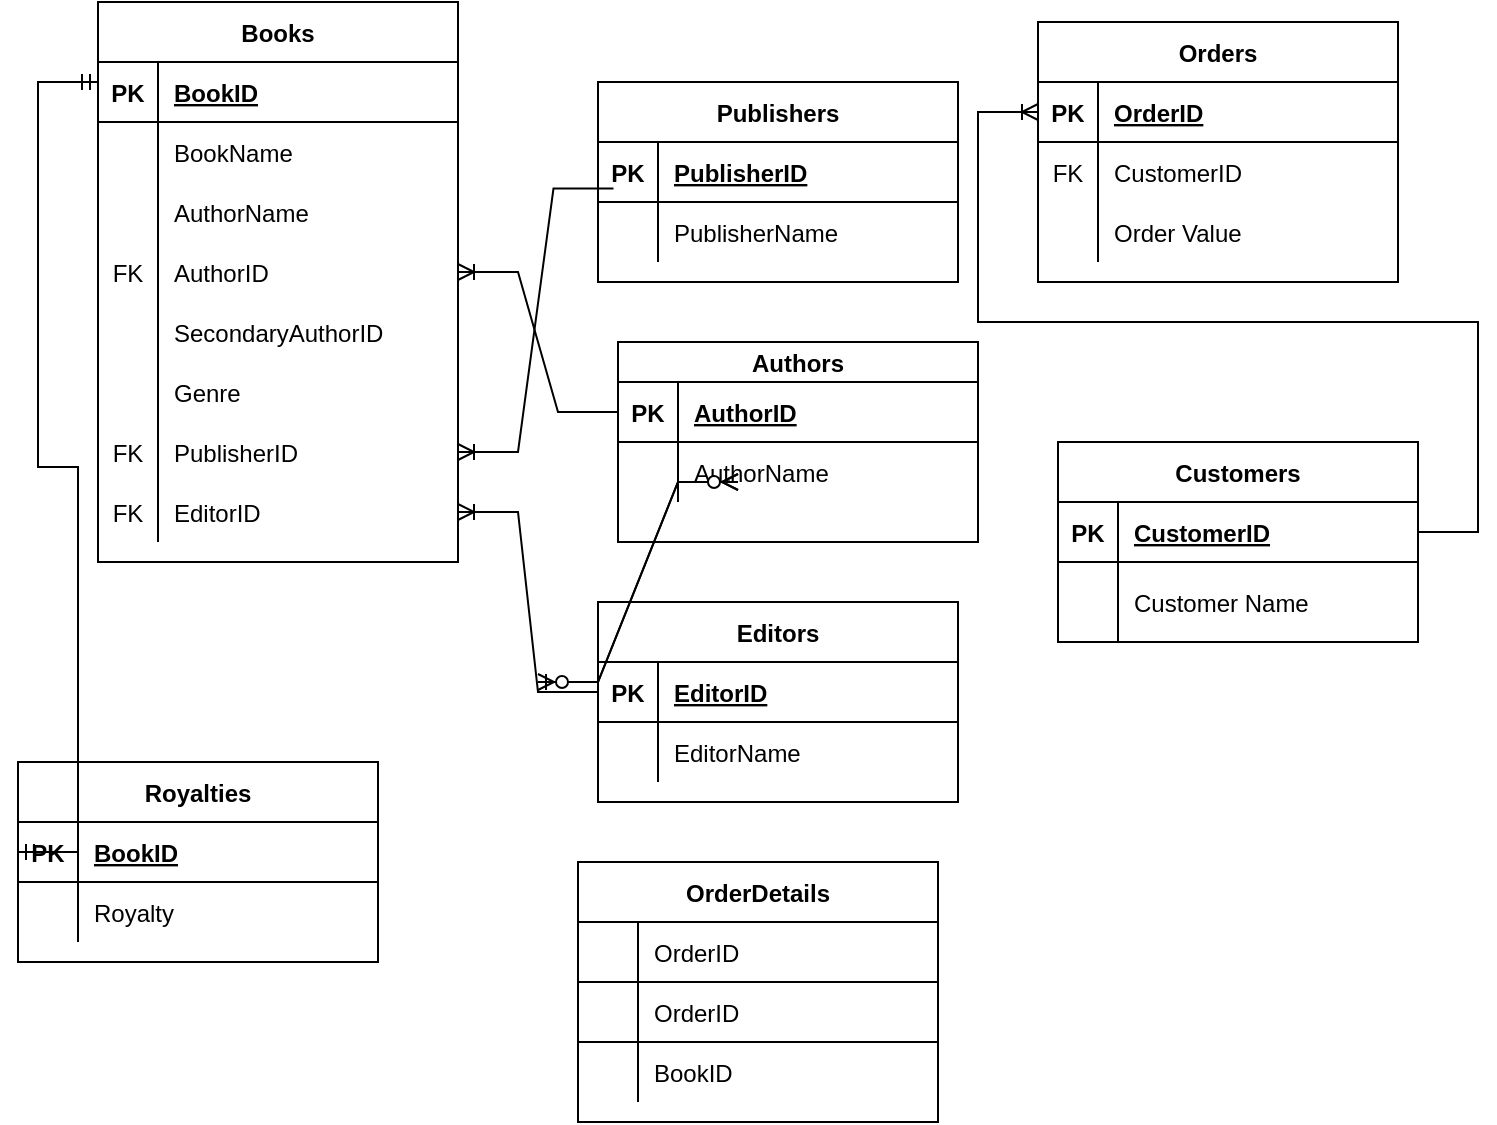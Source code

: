 <mxfile version="16.5.1" type="device"><diagram id="B598X_e7lcySh5TFfELM" name="Page-1"><mxGraphModel dx="1002" dy="1048" grid="1" gridSize="10" guides="1" tooltips="1" connect="1" arrows="1" fold="1" page="1" pageScale="1" pageWidth="850" pageHeight="1100" math="0" shadow="0"><root><mxCell id="0"/><mxCell id="1" parent="0"/><mxCell id="kP_xB5nx-DPnGKjAfop4-41" value="Books" style="shape=table;startSize=30;container=1;collapsible=1;childLayout=tableLayout;fixedRows=1;rowLines=0;fontStyle=1;align=center;resizeLast=1;" vertex="1" parent="1"><mxGeometry x="70" y="70" width="180" height="280" as="geometry"/></mxCell><mxCell id="kP_xB5nx-DPnGKjAfop4-42" value="" style="shape=tableRow;horizontal=0;startSize=0;swimlaneHead=0;swimlaneBody=0;fillColor=none;collapsible=0;dropTarget=0;points=[[0,0.5],[1,0.5]];portConstraint=eastwest;top=0;left=0;right=0;bottom=1;" vertex="1" parent="kP_xB5nx-DPnGKjAfop4-41"><mxGeometry y="30" width="180" height="30" as="geometry"/></mxCell><mxCell id="kP_xB5nx-DPnGKjAfop4-43" value="PK" style="shape=partialRectangle;connectable=0;fillColor=none;top=0;left=0;bottom=0;right=0;fontStyle=1;overflow=hidden;" vertex="1" parent="kP_xB5nx-DPnGKjAfop4-42"><mxGeometry width="30" height="30" as="geometry"><mxRectangle width="30" height="30" as="alternateBounds"/></mxGeometry></mxCell><mxCell id="kP_xB5nx-DPnGKjAfop4-44" value="BookID" style="shape=partialRectangle;connectable=0;fillColor=none;top=0;left=0;bottom=0;right=0;align=left;spacingLeft=6;fontStyle=5;overflow=hidden;" vertex="1" parent="kP_xB5nx-DPnGKjAfop4-42"><mxGeometry x="30" width="150" height="30" as="geometry"><mxRectangle width="150" height="30" as="alternateBounds"/></mxGeometry></mxCell><mxCell id="kP_xB5nx-DPnGKjAfop4-45" value="" style="shape=tableRow;horizontal=0;startSize=0;swimlaneHead=0;swimlaneBody=0;fillColor=none;collapsible=0;dropTarget=0;points=[[0,0.5],[1,0.5]];portConstraint=eastwest;top=0;left=0;right=0;bottom=0;" vertex="1" parent="kP_xB5nx-DPnGKjAfop4-41"><mxGeometry y="60" width="180" height="30" as="geometry"/></mxCell><mxCell id="kP_xB5nx-DPnGKjAfop4-46" value="" style="shape=partialRectangle;connectable=0;fillColor=none;top=0;left=0;bottom=0;right=0;editable=1;overflow=hidden;" vertex="1" parent="kP_xB5nx-DPnGKjAfop4-45"><mxGeometry width="30" height="30" as="geometry"><mxRectangle width="30" height="30" as="alternateBounds"/></mxGeometry></mxCell><mxCell id="kP_xB5nx-DPnGKjAfop4-47" value="BookName" style="shape=partialRectangle;connectable=0;fillColor=none;top=0;left=0;bottom=0;right=0;align=left;spacingLeft=6;overflow=hidden;" vertex="1" parent="kP_xB5nx-DPnGKjAfop4-45"><mxGeometry x="30" width="150" height="30" as="geometry"><mxRectangle width="150" height="30" as="alternateBounds"/></mxGeometry></mxCell><mxCell id="kP_xB5nx-DPnGKjAfop4-48" value="" style="shape=tableRow;horizontal=0;startSize=0;swimlaneHead=0;swimlaneBody=0;fillColor=none;collapsible=0;dropTarget=0;points=[[0,0.5],[1,0.5]];portConstraint=eastwest;top=0;left=0;right=0;bottom=0;" vertex="1" parent="kP_xB5nx-DPnGKjAfop4-41"><mxGeometry y="90" width="180" height="30" as="geometry"/></mxCell><mxCell id="kP_xB5nx-DPnGKjAfop4-49" value="" style="shape=partialRectangle;connectable=0;fillColor=none;top=0;left=0;bottom=0;right=0;editable=1;overflow=hidden;" vertex="1" parent="kP_xB5nx-DPnGKjAfop4-48"><mxGeometry width="30" height="30" as="geometry"><mxRectangle width="30" height="30" as="alternateBounds"/></mxGeometry></mxCell><mxCell id="kP_xB5nx-DPnGKjAfop4-50" value="AuthorName" style="shape=partialRectangle;connectable=0;fillColor=none;top=0;left=0;bottom=0;right=0;align=left;spacingLeft=6;overflow=hidden;" vertex="1" parent="kP_xB5nx-DPnGKjAfop4-48"><mxGeometry x="30" width="150" height="30" as="geometry"><mxRectangle width="150" height="30" as="alternateBounds"/></mxGeometry></mxCell><mxCell id="kP_xB5nx-DPnGKjAfop4-51" value="" style="shape=tableRow;horizontal=0;startSize=0;swimlaneHead=0;swimlaneBody=0;fillColor=none;collapsible=0;dropTarget=0;points=[[0,0.5],[1,0.5]];portConstraint=eastwest;top=0;left=0;right=0;bottom=0;" vertex="1" parent="kP_xB5nx-DPnGKjAfop4-41"><mxGeometry y="120" width="180" height="30" as="geometry"/></mxCell><mxCell id="kP_xB5nx-DPnGKjAfop4-52" value="FK" style="shape=partialRectangle;connectable=0;fillColor=none;top=0;left=0;bottom=0;right=0;editable=1;overflow=hidden;" vertex="1" parent="kP_xB5nx-DPnGKjAfop4-51"><mxGeometry width="30" height="30" as="geometry"><mxRectangle width="30" height="30" as="alternateBounds"/></mxGeometry></mxCell><mxCell id="kP_xB5nx-DPnGKjAfop4-53" value="AuthorID" style="shape=partialRectangle;connectable=0;fillColor=none;top=0;left=0;bottom=0;right=0;align=left;spacingLeft=6;overflow=hidden;" vertex="1" parent="kP_xB5nx-DPnGKjAfop4-51"><mxGeometry x="30" width="150" height="30" as="geometry"><mxRectangle width="150" height="30" as="alternateBounds"/></mxGeometry></mxCell><mxCell id="kP_xB5nx-DPnGKjAfop4-54" style="shape=tableRow;horizontal=0;startSize=0;swimlaneHead=0;swimlaneBody=0;fillColor=none;collapsible=0;dropTarget=0;points=[[0,0.5],[1,0.5]];portConstraint=eastwest;top=0;left=0;right=0;bottom=0;" vertex="1" parent="kP_xB5nx-DPnGKjAfop4-41"><mxGeometry y="150" width="180" height="30" as="geometry"/></mxCell><mxCell id="kP_xB5nx-DPnGKjAfop4-55" style="shape=partialRectangle;connectable=0;fillColor=none;top=0;left=0;bottom=0;right=0;editable=1;overflow=hidden;" vertex="1" parent="kP_xB5nx-DPnGKjAfop4-54"><mxGeometry width="30" height="30" as="geometry"><mxRectangle width="30" height="30" as="alternateBounds"/></mxGeometry></mxCell><mxCell id="kP_xB5nx-DPnGKjAfop4-56" value="SecondaryAuthorID" style="shape=partialRectangle;connectable=0;fillColor=none;top=0;left=0;bottom=0;right=0;align=left;spacingLeft=6;overflow=hidden;" vertex="1" parent="kP_xB5nx-DPnGKjAfop4-54"><mxGeometry x="30" width="150" height="30" as="geometry"><mxRectangle width="150" height="30" as="alternateBounds"/></mxGeometry></mxCell><mxCell id="kP_xB5nx-DPnGKjAfop4-57" style="shape=tableRow;horizontal=0;startSize=0;swimlaneHead=0;swimlaneBody=0;fillColor=none;collapsible=0;dropTarget=0;points=[[0,0.5],[1,0.5]];portConstraint=eastwest;top=0;left=0;right=0;bottom=0;" vertex="1" parent="kP_xB5nx-DPnGKjAfop4-41"><mxGeometry y="180" width="180" height="30" as="geometry"/></mxCell><mxCell id="kP_xB5nx-DPnGKjAfop4-58" style="shape=partialRectangle;connectable=0;fillColor=none;top=0;left=0;bottom=0;right=0;editable=1;overflow=hidden;" vertex="1" parent="kP_xB5nx-DPnGKjAfop4-57"><mxGeometry width="30" height="30" as="geometry"><mxRectangle width="30" height="30" as="alternateBounds"/></mxGeometry></mxCell><mxCell id="kP_xB5nx-DPnGKjAfop4-59" value="Genre" style="shape=partialRectangle;connectable=0;fillColor=none;top=0;left=0;bottom=0;right=0;align=left;spacingLeft=6;overflow=hidden;" vertex="1" parent="kP_xB5nx-DPnGKjAfop4-57"><mxGeometry x="30" width="150" height="30" as="geometry"><mxRectangle width="150" height="30" as="alternateBounds"/></mxGeometry></mxCell><mxCell id="kP_xB5nx-DPnGKjAfop4-60" style="shape=tableRow;horizontal=0;startSize=0;swimlaneHead=0;swimlaneBody=0;fillColor=none;collapsible=0;dropTarget=0;points=[[0,0.5],[1,0.5]];portConstraint=eastwest;top=0;left=0;right=0;bottom=0;" vertex="1" parent="kP_xB5nx-DPnGKjAfop4-41"><mxGeometry y="210" width="180" height="30" as="geometry"/></mxCell><mxCell id="kP_xB5nx-DPnGKjAfop4-61" value="FK" style="shape=partialRectangle;connectable=0;fillColor=none;top=0;left=0;bottom=0;right=0;editable=1;overflow=hidden;" vertex="1" parent="kP_xB5nx-DPnGKjAfop4-60"><mxGeometry width="30" height="30" as="geometry"><mxRectangle width="30" height="30" as="alternateBounds"/></mxGeometry></mxCell><mxCell id="kP_xB5nx-DPnGKjAfop4-62" value="PublisherID" style="shape=partialRectangle;connectable=0;fillColor=none;top=0;left=0;bottom=0;right=0;align=left;spacingLeft=6;overflow=hidden;" vertex="1" parent="kP_xB5nx-DPnGKjAfop4-60"><mxGeometry x="30" width="150" height="30" as="geometry"><mxRectangle width="150" height="30" as="alternateBounds"/></mxGeometry></mxCell><mxCell id="kP_xB5nx-DPnGKjAfop4-63" style="shape=tableRow;horizontal=0;startSize=0;swimlaneHead=0;swimlaneBody=0;fillColor=none;collapsible=0;dropTarget=0;points=[[0,0.5],[1,0.5]];portConstraint=eastwest;top=0;left=0;right=0;bottom=0;" vertex="1" parent="kP_xB5nx-DPnGKjAfop4-41"><mxGeometry y="240" width="180" height="30" as="geometry"/></mxCell><mxCell id="kP_xB5nx-DPnGKjAfop4-64" value="FK" style="shape=partialRectangle;connectable=0;fillColor=none;top=0;left=0;bottom=0;right=0;editable=1;overflow=hidden;" vertex="1" parent="kP_xB5nx-DPnGKjAfop4-63"><mxGeometry width="30" height="30" as="geometry"><mxRectangle width="30" height="30" as="alternateBounds"/></mxGeometry></mxCell><mxCell id="kP_xB5nx-DPnGKjAfop4-65" value="EditorID" style="shape=partialRectangle;connectable=0;fillColor=none;top=0;left=0;bottom=0;right=0;align=left;spacingLeft=6;overflow=hidden;" vertex="1" parent="kP_xB5nx-DPnGKjAfop4-63"><mxGeometry x="30" width="150" height="30" as="geometry"><mxRectangle width="150" height="30" as="alternateBounds"/></mxGeometry></mxCell><mxCell id="kP_xB5nx-DPnGKjAfop4-66" value="Authors" style="shape=table;startSize=20;container=1;collapsible=1;childLayout=tableLayout;fixedRows=1;rowLines=0;fontStyle=1;align=center;resizeLast=1;" vertex="1" parent="1"><mxGeometry x="330" y="240" width="180" height="100" as="geometry"/></mxCell><mxCell id="kP_xB5nx-DPnGKjAfop4-67" value="" style="shape=tableRow;horizontal=0;startSize=0;swimlaneHead=0;swimlaneBody=0;fillColor=none;collapsible=0;dropTarget=0;points=[[0,0.5],[1,0.5]];portConstraint=eastwest;top=0;left=0;right=0;bottom=1;" vertex="1" parent="kP_xB5nx-DPnGKjAfop4-66"><mxGeometry y="20" width="180" height="30" as="geometry"/></mxCell><mxCell id="kP_xB5nx-DPnGKjAfop4-68" value="PK" style="shape=partialRectangle;connectable=0;fillColor=none;top=0;left=0;bottom=0;right=0;fontStyle=1;overflow=hidden;" vertex="1" parent="kP_xB5nx-DPnGKjAfop4-67"><mxGeometry width="30" height="30" as="geometry"><mxRectangle width="30" height="30" as="alternateBounds"/></mxGeometry></mxCell><mxCell id="kP_xB5nx-DPnGKjAfop4-69" value="AuthorID" style="shape=partialRectangle;connectable=0;fillColor=none;top=0;left=0;bottom=0;right=0;align=left;spacingLeft=6;fontStyle=5;overflow=hidden;" vertex="1" parent="kP_xB5nx-DPnGKjAfop4-67"><mxGeometry x="30" width="150" height="30" as="geometry"><mxRectangle width="150" height="30" as="alternateBounds"/></mxGeometry></mxCell><mxCell id="kP_xB5nx-DPnGKjAfop4-70" value="" style="shape=tableRow;horizontal=0;startSize=0;swimlaneHead=0;swimlaneBody=0;fillColor=none;collapsible=0;dropTarget=0;points=[[0,0.5],[1,0.5]];portConstraint=eastwest;top=0;left=0;right=0;bottom=0;" vertex="1" parent="kP_xB5nx-DPnGKjAfop4-66"><mxGeometry y="50" width="180" height="30" as="geometry"/></mxCell><mxCell id="kP_xB5nx-DPnGKjAfop4-71" value="" style="shape=partialRectangle;connectable=0;fillColor=none;top=0;left=0;bottom=0;right=0;editable=1;overflow=hidden;" vertex="1" parent="kP_xB5nx-DPnGKjAfop4-70"><mxGeometry width="30" height="30" as="geometry"><mxRectangle width="30" height="30" as="alternateBounds"/></mxGeometry></mxCell><mxCell id="kP_xB5nx-DPnGKjAfop4-72" value="AuthorName" style="shape=partialRectangle;connectable=0;fillColor=none;top=0;left=0;bottom=0;right=0;align=left;spacingLeft=6;overflow=hidden;" vertex="1" parent="kP_xB5nx-DPnGKjAfop4-70"><mxGeometry x="30" width="150" height="30" as="geometry"><mxRectangle width="150" height="30" as="alternateBounds"/></mxGeometry></mxCell><mxCell id="kP_xB5nx-DPnGKjAfop4-79" value="Customers" style="shape=table;startSize=30;container=1;collapsible=1;childLayout=tableLayout;fixedRows=1;rowLines=0;fontStyle=1;align=center;resizeLast=1;" vertex="1" parent="1"><mxGeometry x="550" y="290" width="180" height="100" as="geometry"/></mxCell><mxCell id="kP_xB5nx-DPnGKjAfop4-80" value="" style="shape=tableRow;horizontal=0;startSize=0;swimlaneHead=0;swimlaneBody=0;fillColor=none;collapsible=0;dropTarget=0;points=[[0,0.5],[1,0.5]];portConstraint=eastwest;top=0;left=0;right=0;bottom=1;" vertex="1" parent="kP_xB5nx-DPnGKjAfop4-79"><mxGeometry y="30" width="180" height="30" as="geometry"/></mxCell><mxCell id="kP_xB5nx-DPnGKjAfop4-81" value="PK" style="shape=partialRectangle;connectable=0;fillColor=none;top=0;left=0;bottom=0;right=0;fontStyle=1;overflow=hidden;" vertex="1" parent="kP_xB5nx-DPnGKjAfop4-80"><mxGeometry width="30" height="30" as="geometry"><mxRectangle width="30" height="30" as="alternateBounds"/></mxGeometry></mxCell><mxCell id="kP_xB5nx-DPnGKjAfop4-82" value="CustomerID" style="shape=partialRectangle;connectable=0;fillColor=none;top=0;left=0;bottom=0;right=0;align=left;spacingLeft=6;fontStyle=5;overflow=hidden;" vertex="1" parent="kP_xB5nx-DPnGKjAfop4-80"><mxGeometry x="30" width="150" height="30" as="geometry"><mxRectangle width="150" height="30" as="alternateBounds"/></mxGeometry></mxCell><mxCell id="kP_xB5nx-DPnGKjAfop4-83" value="" style="shape=tableRow;horizontal=0;startSize=0;swimlaneHead=0;swimlaneBody=0;fillColor=none;collapsible=0;dropTarget=0;points=[[0,0.5],[1,0.5]];portConstraint=eastwest;top=0;left=0;right=0;bottom=0;" vertex="1" parent="kP_xB5nx-DPnGKjAfop4-79"><mxGeometry y="60" width="180" height="40" as="geometry"/></mxCell><mxCell id="kP_xB5nx-DPnGKjAfop4-84" value="" style="shape=partialRectangle;connectable=0;fillColor=none;top=0;left=0;bottom=0;right=0;editable=1;overflow=hidden;fontStyle=1" vertex="1" parent="kP_xB5nx-DPnGKjAfop4-83"><mxGeometry width="30" height="40" as="geometry"><mxRectangle width="30" height="40" as="alternateBounds"/></mxGeometry></mxCell><mxCell id="kP_xB5nx-DPnGKjAfop4-85" value="Customer Name" style="shape=partialRectangle;connectable=0;fillColor=none;top=0;left=0;bottom=0;right=0;align=left;spacingLeft=6;overflow=hidden;fontStyle=0" vertex="1" parent="kP_xB5nx-DPnGKjAfop4-83"><mxGeometry x="30" width="150" height="40" as="geometry"><mxRectangle width="150" height="40" as="alternateBounds"/></mxGeometry></mxCell><mxCell id="kP_xB5nx-DPnGKjAfop4-92" value="Orders" style="shape=table;startSize=30;container=1;collapsible=1;childLayout=tableLayout;fixedRows=1;rowLines=0;fontStyle=1;align=center;resizeLast=1;" vertex="1" parent="1"><mxGeometry x="540" y="80" width="180" height="130" as="geometry"/></mxCell><mxCell id="kP_xB5nx-DPnGKjAfop4-93" value="" style="shape=tableRow;horizontal=0;startSize=0;swimlaneHead=0;swimlaneBody=0;fillColor=none;collapsible=0;dropTarget=0;points=[[0,0.5],[1,0.5]];portConstraint=eastwest;top=0;left=0;right=0;bottom=1;" vertex="1" parent="kP_xB5nx-DPnGKjAfop4-92"><mxGeometry y="30" width="180" height="30" as="geometry"/></mxCell><mxCell id="kP_xB5nx-DPnGKjAfop4-94" value="PK" style="shape=partialRectangle;connectable=0;fillColor=none;top=0;left=0;bottom=0;right=0;fontStyle=1;overflow=hidden;" vertex="1" parent="kP_xB5nx-DPnGKjAfop4-93"><mxGeometry width="30" height="30" as="geometry"><mxRectangle width="30" height="30" as="alternateBounds"/></mxGeometry></mxCell><mxCell id="kP_xB5nx-DPnGKjAfop4-95" value="OrderID" style="shape=partialRectangle;connectable=0;fillColor=none;top=0;left=0;bottom=0;right=0;align=left;spacingLeft=6;fontStyle=5;overflow=hidden;" vertex="1" parent="kP_xB5nx-DPnGKjAfop4-93"><mxGeometry x="30" width="150" height="30" as="geometry"><mxRectangle width="150" height="30" as="alternateBounds"/></mxGeometry></mxCell><mxCell id="kP_xB5nx-DPnGKjAfop4-96" value="" style="shape=tableRow;horizontal=0;startSize=0;swimlaneHead=0;swimlaneBody=0;fillColor=none;collapsible=0;dropTarget=0;points=[[0,0.5],[1,0.5]];portConstraint=eastwest;top=0;left=0;right=0;bottom=0;" vertex="1" parent="kP_xB5nx-DPnGKjAfop4-92"><mxGeometry y="60" width="180" height="30" as="geometry"/></mxCell><mxCell id="kP_xB5nx-DPnGKjAfop4-97" value="FK" style="shape=partialRectangle;connectable=0;fillColor=none;top=0;left=0;bottom=0;right=0;editable=1;overflow=hidden;" vertex="1" parent="kP_xB5nx-DPnGKjAfop4-96"><mxGeometry width="30" height="30" as="geometry"><mxRectangle width="30" height="30" as="alternateBounds"/></mxGeometry></mxCell><mxCell id="kP_xB5nx-DPnGKjAfop4-98" value="CustomerID" style="shape=partialRectangle;connectable=0;fillColor=none;top=0;left=0;bottom=0;right=0;align=left;spacingLeft=6;overflow=hidden;" vertex="1" parent="kP_xB5nx-DPnGKjAfop4-96"><mxGeometry x="30" width="150" height="30" as="geometry"><mxRectangle width="150" height="30" as="alternateBounds"/></mxGeometry></mxCell><mxCell id="kP_xB5nx-DPnGKjAfop4-99" value="" style="shape=tableRow;horizontal=0;startSize=0;swimlaneHead=0;swimlaneBody=0;fillColor=none;collapsible=0;dropTarget=0;points=[[0,0.5],[1,0.5]];portConstraint=eastwest;top=0;left=0;right=0;bottom=0;" vertex="1" parent="kP_xB5nx-DPnGKjAfop4-92"><mxGeometry y="90" width="180" height="30" as="geometry"/></mxCell><mxCell id="kP_xB5nx-DPnGKjAfop4-100" value="" style="shape=partialRectangle;connectable=0;fillColor=none;top=0;left=0;bottom=0;right=0;editable=1;overflow=hidden;" vertex="1" parent="kP_xB5nx-DPnGKjAfop4-99"><mxGeometry width="30" height="30" as="geometry"><mxRectangle width="30" height="30" as="alternateBounds"/></mxGeometry></mxCell><mxCell id="kP_xB5nx-DPnGKjAfop4-101" value="" style="shape=partialRectangle;connectable=0;fillColor=none;top=0;left=0;bottom=0;right=0;align=left;spacingLeft=6;overflow=hidden;" vertex="1" parent="kP_xB5nx-DPnGKjAfop4-99"><mxGeometry x="30" width="150" height="30" as="geometry"><mxRectangle width="150" height="30" as="alternateBounds"/></mxGeometry></mxCell><mxCell id="kP_xB5nx-DPnGKjAfop4-105" value="Editors" style="shape=table;startSize=30;container=1;collapsible=1;childLayout=tableLayout;fixedRows=1;rowLines=0;fontStyle=1;align=center;resizeLast=1;" vertex="1" parent="1"><mxGeometry x="320" y="370" width="180" height="100" as="geometry"/></mxCell><mxCell id="kP_xB5nx-DPnGKjAfop4-106" value="" style="shape=tableRow;horizontal=0;startSize=0;swimlaneHead=0;swimlaneBody=0;fillColor=none;collapsible=0;dropTarget=0;points=[[0,0.5],[1,0.5]];portConstraint=eastwest;top=0;left=0;right=0;bottom=1;" vertex="1" parent="kP_xB5nx-DPnGKjAfop4-105"><mxGeometry y="30" width="180" height="30" as="geometry"/></mxCell><mxCell id="kP_xB5nx-DPnGKjAfop4-107" value="PK" style="shape=partialRectangle;connectable=0;fillColor=none;top=0;left=0;bottom=0;right=0;fontStyle=1;overflow=hidden;" vertex="1" parent="kP_xB5nx-DPnGKjAfop4-106"><mxGeometry width="30" height="30" as="geometry"><mxRectangle width="30" height="30" as="alternateBounds"/></mxGeometry></mxCell><mxCell id="kP_xB5nx-DPnGKjAfop4-108" value="EditorID" style="shape=partialRectangle;connectable=0;fillColor=none;top=0;left=0;bottom=0;right=0;align=left;spacingLeft=6;fontStyle=5;overflow=hidden;" vertex="1" parent="kP_xB5nx-DPnGKjAfop4-106"><mxGeometry x="30" width="150" height="30" as="geometry"><mxRectangle width="150" height="30" as="alternateBounds"/></mxGeometry></mxCell><mxCell id="kP_xB5nx-DPnGKjAfop4-109" value="" style="shape=tableRow;horizontal=0;startSize=0;swimlaneHead=0;swimlaneBody=0;fillColor=none;collapsible=0;dropTarget=0;points=[[0,0.5],[1,0.5]];portConstraint=eastwest;top=0;left=0;right=0;bottom=0;" vertex="1" parent="kP_xB5nx-DPnGKjAfop4-105"><mxGeometry y="60" width="180" height="30" as="geometry"/></mxCell><mxCell id="kP_xB5nx-DPnGKjAfop4-110" value="" style="shape=partialRectangle;connectable=0;fillColor=none;top=0;left=0;bottom=0;right=0;editable=1;overflow=hidden;" vertex="1" parent="kP_xB5nx-DPnGKjAfop4-109"><mxGeometry width="30" height="30" as="geometry"><mxRectangle width="30" height="30" as="alternateBounds"/></mxGeometry></mxCell><mxCell id="kP_xB5nx-DPnGKjAfop4-111" value="EditorName" style="shape=partialRectangle;connectable=0;fillColor=none;top=0;left=0;bottom=0;right=0;align=left;spacingLeft=6;overflow=hidden;" vertex="1" parent="kP_xB5nx-DPnGKjAfop4-109"><mxGeometry x="30" width="150" height="30" as="geometry"><mxRectangle width="150" height="30" as="alternateBounds"/></mxGeometry></mxCell><mxCell id="kP_xB5nx-DPnGKjAfop4-118" value="Publishers" style="shape=table;startSize=30;container=1;collapsible=1;childLayout=tableLayout;fixedRows=1;rowLines=0;fontStyle=1;align=center;resizeLast=1;" vertex="1" parent="1"><mxGeometry x="320" y="110" width="180" height="100" as="geometry"/></mxCell><mxCell id="kP_xB5nx-DPnGKjAfop4-119" value="" style="shape=tableRow;horizontal=0;startSize=0;swimlaneHead=0;swimlaneBody=0;fillColor=none;collapsible=0;dropTarget=0;points=[[0,0.5],[1,0.5]];portConstraint=eastwest;top=0;left=0;right=0;bottom=1;" vertex="1" parent="kP_xB5nx-DPnGKjAfop4-118"><mxGeometry y="30" width="180" height="30" as="geometry"/></mxCell><mxCell id="kP_xB5nx-DPnGKjAfop4-120" value="PK" style="shape=partialRectangle;connectable=0;fillColor=none;top=0;left=0;bottom=0;right=0;fontStyle=1;overflow=hidden;" vertex="1" parent="kP_xB5nx-DPnGKjAfop4-119"><mxGeometry width="30" height="30" as="geometry"><mxRectangle width="30" height="30" as="alternateBounds"/></mxGeometry></mxCell><mxCell id="kP_xB5nx-DPnGKjAfop4-121" value="PublisherID" style="shape=partialRectangle;connectable=0;fillColor=none;top=0;left=0;bottom=0;right=0;align=left;spacingLeft=6;fontStyle=5;overflow=hidden;" vertex="1" parent="kP_xB5nx-DPnGKjAfop4-119"><mxGeometry x="30" width="150" height="30" as="geometry"><mxRectangle width="150" height="30" as="alternateBounds"/></mxGeometry></mxCell><mxCell id="kP_xB5nx-DPnGKjAfop4-122" value="" style="shape=tableRow;horizontal=0;startSize=0;swimlaneHead=0;swimlaneBody=0;fillColor=none;collapsible=0;dropTarget=0;points=[[0,0.5],[1,0.5]];portConstraint=eastwest;top=0;left=0;right=0;bottom=0;" vertex="1" parent="kP_xB5nx-DPnGKjAfop4-118"><mxGeometry y="60" width="180" height="30" as="geometry"/></mxCell><mxCell id="kP_xB5nx-DPnGKjAfop4-123" value="" style="shape=partialRectangle;connectable=0;fillColor=none;top=0;left=0;bottom=0;right=0;editable=1;overflow=hidden;" vertex="1" parent="kP_xB5nx-DPnGKjAfop4-122"><mxGeometry width="30" height="30" as="geometry"><mxRectangle width="30" height="30" as="alternateBounds"/></mxGeometry></mxCell><mxCell id="kP_xB5nx-DPnGKjAfop4-124" value="PublisherName" style="shape=partialRectangle;connectable=0;fillColor=none;top=0;left=0;bottom=0;right=0;align=left;spacingLeft=6;overflow=hidden;" vertex="1" parent="kP_xB5nx-DPnGKjAfop4-122"><mxGeometry x="30" width="150" height="30" as="geometry"><mxRectangle width="150" height="30" as="alternateBounds"/></mxGeometry></mxCell><mxCell id="kP_xB5nx-DPnGKjAfop4-135" value="" style="edgeStyle=entityRelationEdgeStyle;fontSize=12;html=1;endArrow=ERoneToMany;rounded=0;entryX=1;entryY=0.5;entryDx=0;entryDy=0;exitX=0.043;exitY=-0.224;exitDx=0;exitDy=0;exitPerimeter=0;" edge="1" parent="1" source="kP_xB5nx-DPnGKjAfop4-122" target="kP_xB5nx-DPnGKjAfop4-60"><mxGeometry width="100" height="100" relative="1" as="geometry"><mxPoint x="270" y="360" as="sourcePoint"/><mxPoint x="370" y="260" as="targetPoint"/></mxGeometry></mxCell><mxCell id="kP_xB5nx-DPnGKjAfop4-136" value="" style="edgeStyle=entityRelationEdgeStyle;fontSize=12;html=1;endArrow=ERoneToMany;rounded=0;entryX=1;entryY=0.5;entryDx=0;entryDy=0;exitX=0;exitY=0.5;exitDx=0;exitDy=0;" edge="1" parent="1" source="kP_xB5nx-DPnGKjAfop4-106" target="kP_xB5nx-DPnGKjAfop4-63"><mxGeometry width="100" height="100" relative="1" as="geometry"><mxPoint x="270" y="240" as="sourcePoint"/><mxPoint x="240" y="340" as="targetPoint"/></mxGeometry></mxCell><mxCell id="kP_xB5nx-DPnGKjAfop4-147" value="Royalties" style="shape=table;startSize=30;container=1;collapsible=1;childLayout=tableLayout;fixedRows=1;rowLines=0;fontStyle=1;align=center;resizeLast=1;" vertex="1" parent="1"><mxGeometry x="30" y="450" width="180" height="100" as="geometry"/></mxCell><mxCell id="kP_xB5nx-DPnGKjAfop4-148" value="" style="shape=tableRow;horizontal=0;startSize=0;swimlaneHead=0;swimlaneBody=0;fillColor=none;collapsible=0;dropTarget=0;points=[[0,0.5],[1,0.5]];portConstraint=eastwest;top=0;left=0;right=0;bottom=1;" vertex="1" parent="kP_xB5nx-DPnGKjAfop4-147"><mxGeometry y="30" width="180" height="30" as="geometry"/></mxCell><mxCell id="kP_xB5nx-DPnGKjAfop4-149" value="PK" style="shape=partialRectangle;connectable=0;fillColor=none;top=0;left=0;bottom=0;right=0;fontStyle=1;overflow=hidden;" vertex="1" parent="kP_xB5nx-DPnGKjAfop4-148"><mxGeometry width="30" height="30" as="geometry"><mxRectangle width="30" height="30" as="alternateBounds"/></mxGeometry></mxCell><mxCell id="kP_xB5nx-DPnGKjAfop4-150" value="BookID" style="shape=partialRectangle;connectable=0;fillColor=none;top=0;left=0;bottom=0;right=0;align=left;spacingLeft=6;fontStyle=5;overflow=hidden;" vertex="1" parent="kP_xB5nx-DPnGKjAfop4-148"><mxGeometry x="30" width="150" height="30" as="geometry"><mxRectangle width="150" height="30" as="alternateBounds"/></mxGeometry></mxCell><mxCell id="kP_xB5nx-DPnGKjAfop4-151" value="" style="shape=tableRow;horizontal=0;startSize=0;swimlaneHead=0;swimlaneBody=0;fillColor=none;collapsible=0;dropTarget=0;points=[[0,0.5],[1,0.5]];portConstraint=eastwest;top=0;left=0;right=0;bottom=0;" vertex="1" parent="kP_xB5nx-DPnGKjAfop4-147"><mxGeometry y="60" width="180" height="30" as="geometry"/></mxCell><mxCell id="kP_xB5nx-DPnGKjAfop4-152" value="" style="shape=partialRectangle;connectable=0;fillColor=none;top=0;left=0;bottom=0;right=0;editable=1;overflow=hidden;" vertex="1" parent="kP_xB5nx-DPnGKjAfop4-151"><mxGeometry width="30" height="30" as="geometry"><mxRectangle width="30" height="30" as="alternateBounds"/></mxGeometry></mxCell><mxCell id="kP_xB5nx-DPnGKjAfop4-153" value="Royalty" style="shape=partialRectangle;connectable=0;fillColor=none;top=0;left=0;bottom=0;right=0;align=left;spacingLeft=6;overflow=hidden;" vertex="1" parent="kP_xB5nx-DPnGKjAfop4-151"><mxGeometry x="30" width="150" height="30" as="geometry"><mxRectangle width="150" height="30" as="alternateBounds"/></mxGeometry></mxCell><mxCell id="kP_xB5nx-DPnGKjAfop4-154" value="OrderDetails" style="shape=table;startSize=30;container=1;collapsible=1;childLayout=tableLayout;fixedRows=1;rowLines=0;fontStyle=1;align=center;resizeLast=1;" vertex="1" parent="1"><mxGeometry x="310" y="500" width="180" height="130" as="geometry"/></mxCell><mxCell id="kP_xB5nx-DPnGKjAfop4-155" value="" style="shape=tableRow;horizontal=0;startSize=0;swimlaneHead=0;swimlaneBody=0;fillColor=none;collapsible=0;dropTarget=0;points=[[0,0.5],[1,0.5]];portConstraint=eastwest;top=0;left=0;right=0;bottom=1;" vertex="1" parent="kP_xB5nx-DPnGKjAfop4-154"><mxGeometry y="30" width="180" height="30" as="geometry"/></mxCell><mxCell id="kP_xB5nx-DPnGKjAfop4-156" value="" style="shape=partialRectangle;connectable=0;fillColor=none;top=0;left=0;bottom=0;right=0;fontStyle=1;overflow=hidden;" vertex="1" parent="kP_xB5nx-DPnGKjAfop4-155"><mxGeometry width="30" height="30" as="geometry"><mxRectangle width="30" height="30" as="alternateBounds"/></mxGeometry></mxCell><mxCell id="kP_xB5nx-DPnGKjAfop4-157" value="OrderID" style="shape=partialRectangle;connectable=0;fillColor=none;top=0;left=0;bottom=0;right=0;align=left;spacingLeft=6;fontStyle=0;overflow=hidden;" vertex="1" parent="kP_xB5nx-DPnGKjAfop4-155"><mxGeometry x="30" width="150" height="30" as="geometry"><mxRectangle width="150" height="30" as="alternateBounds"/></mxGeometry></mxCell><mxCell id="kP_xB5nx-DPnGKjAfop4-163" value="" style="shape=tableRow;horizontal=0;startSize=0;swimlaneHead=0;swimlaneBody=0;fillColor=none;collapsible=0;dropTarget=0;points=[[0,0.5],[1,0.5]];portConstraint=eastwest;top=0;left=0;right=0;bottom=1;" vertex="1" parent="kP_xB5nx-DPnGKjAfop4-154"><mxGeometry y="60" width="180" height="30" as="geometry"/></mxCell><mxCell id="kP_xB5nx-DPnGKjAfop4-164" value="" style="shape=partialRectangle;connectable=0;fillColor=none;top=0;left=0;bottom=0;right=0;fontStyle=1;overflow=hidden;" vertex="1" parent="kP_xB5nx-DPnGKjAfop4-163"><mxGeometry width="30" height="30" as="geometry"><mxRectangle width="30" height="30" as="alternateBounds"/></mxGeometry></mxCell><mxCell id="kP_xB5nx-DPnGKjAfop4-165" value="OrderID" style="shape=partialRectangle;connectable=0;fillColor=none;top=0;left=0;bottom=0;right=0;align=left;spacingLeft=6;fontStyle=0;overflow=hidden;" vertex="1" parent="kP_xB5nx-DPnGKjAfop4-163"><mxGeometry x="30" width="150" height="30" as="geometry"><mxRectangle width="150" height="30" as="alternateBounds"/></mxGeometry></mxCell><mxCell id="kP_xB5nx-DPnGKjAfop4-158" value="" style="shape=tableRow;horizontal=0;startSize=0;swimlaneHead=0;swimlaneBody=0;fillColor=none;collapsible=0;dropTarget=0;points=[[0,0.5],[1,0.5]];portConstraint=eastwest;top=0;left=0;right=0;bottom=0;" vertex="1" parent="kP_xB5nx-DPnGKjAfop4-154"><mxGeometry y="90" width="180" height="30" as="geometry"/></mxCell><mxCell id="kP_xB5nx-DPnGKjAfop4-159" value="" style="shape=partialRectangle;connectable=0;fillColor=none;top=0;left=0;bottom=0;right=0;editable=1;overflow=hidden;" vertex="1" parent="kP_xB5nx-DPnGKjAfop4-158"><mxGeometry width="30" height="30" as="geometry"><mxRectangle width="30" height="30" as="alternateBounds"/></mxGeometry></mxCell><mxCell id="kP_xB5nx-DPnGKjAfop4-160" value="BookID" style="shape=partialRectangle;connectable=0;fillColor=none;top=0;left=0;bottom=0;right=0;align=left;spacingLeft=6;overflow=hidden;" vertex="1" parent="kP_xB5nx-DPnGKjAfop4-158"><mxGeometry x="30" width="150" height="30" as="geometry"><mxRectangle width="150" height="30" as="alternateBounds"/></mxGeometry></mxCell><mxCell id="kP_xB5nx-DPnGKjAfop4-161" value="" style="edgeStyle=entityRelationEdgeStyle;fontSize=12;html=1;endArrow=ERoneToMany;rounded=0;" edge="1" parent="1" source="kP_xB5nx-DPnGKjAfop4-67" target="kP_xB5nx-DPnGKjAfop4-51"><mxGeometry width="100" height="100" relative="1" as="geometry"><mxPoint x="290" y="415" as="sourcePoint"/><mxPoint x="310" y="200" as="targetPoint"/></mxGeometry></mxCell><mxCell id="kP_xB5nx-DPnGKjAfop4-166" value="" style="shape=tableRow;horizontal=0;startSize=0;swimlaneHead=0;swimlaneBody=0;fillColor=none;collapsible=0;dropTarget=0;points=[[0,0.5],[1,0.5]];portConstraint=eastwest;top=0;left=0;right=0;bottom=0;" vertex="1" parent="1"><mxGeometry x="540" y="170" width="180" height="30" as="geometry"/></mxCell><mxCell id="kP_xB5nx-DPnGKjAfop4-167" value="" style="shape=partialRectangle;connectable=0;fillColor=none;top=0;left=0;bottom=0;right=0;editable=1;overflow=hidden;" vertex="1" parent="kP_xB5nx-DPnGKjAfop4-166"><mxGeometry width="30" height="30" as="geometry"><mxRectangle width="30" height="30" as="alternateBounds"/></mxGeometry></mxCell><mxCell id="kP_xB5nx-DPnGKjAfop4-168" value="Order Value" style="shape=partialRectangle;connectable=0;fillColor=none;top=0;left=0;bottom=0;right=0;align=left;spacingLeft=6;overflow=hidden;" vertex="1" parent="kP_xB5nx-DPnGKjAfop4-166"><mxGeometry x="30" width="150" height="30" as="geometry"><mxRectangle width="150" height="30" as="alternateBounds"/></mxGeometry></mxCell><mxCell id="kP_xB5nx-DPnGKjAfop4-169" value="" style="edgeStyle=entityRelationEdgeStyle;fontSize=12;html=1;endArrow=ERmany;startArrow=ERmany;rounded=0;" edge="1" parent="1"><mxGeometry width="100" height="100" relative="1" as="geometry"><mxPoint x="290" y="410" as="sourcePoint"/><mxPoint x="390" y="310" as="targetPoint"/></mxGeometry></mxCell><mxCell id="kP_xB5nx-DPnGKjAfop4-170" value="" style="edgeStyle=entityRelationEdgeStyle;fontSize=12;html=1;endArrow=ERzeroToMany;startArrow=ERzeroToOne;rounded=0;" edge="1" parent="1"><mxGeometry width="100" height="100" relative="1" as="geometry"><mxPoint x="290" y="410" as="sourcePoint"/><mxPoint x="390" y="310" as="targetPoint"/></mxGeometry></mxCell><mxCell id="kP_xB5nx-DPnGKjAfop4-172" value="" style="edgeStyle=entityRelationEdgeStyle;fontSize=12;html=1;endArrow=ERoneToMany;rounded=0;entryX=0;entryY=0.5;entryDx=0;entryDy=0;" edge="1" parent="1" source="kP_xB5nx-DPnGKjAfop4-80"><mxGeometry width="100" height="100" relative="1" as="geometry"><mxPoint x="540" y="335" as="sourcePoint"/><mxPoint x="540" y="125" as="targetPoint"/></mxGeometry></mxCell><mxCell id="kP_xB5nx-DPnGKjAfop4-174" value="" style="edgeStyle=entityRelationEdgeStyle;fontSize=12;html=1;endArrow=ERmandOne;startArrow=ERmandOne;rounded=0;exitX=0;exitY=0.5;exitDx=0;exitDy=0;" edge="1" parent="1" source="kP_xB5nx-DPnGKjAfop4-148"><mxGeometry width="100" height="100" relative="1" as="geometry"><mxPoint x="240" y="670" as="sourcePoint"/><mxPoint x="70" y="110" as="targetPoint"/></mxGeometry></mxCell></root></mxGraphModel></diagram></mxfile>